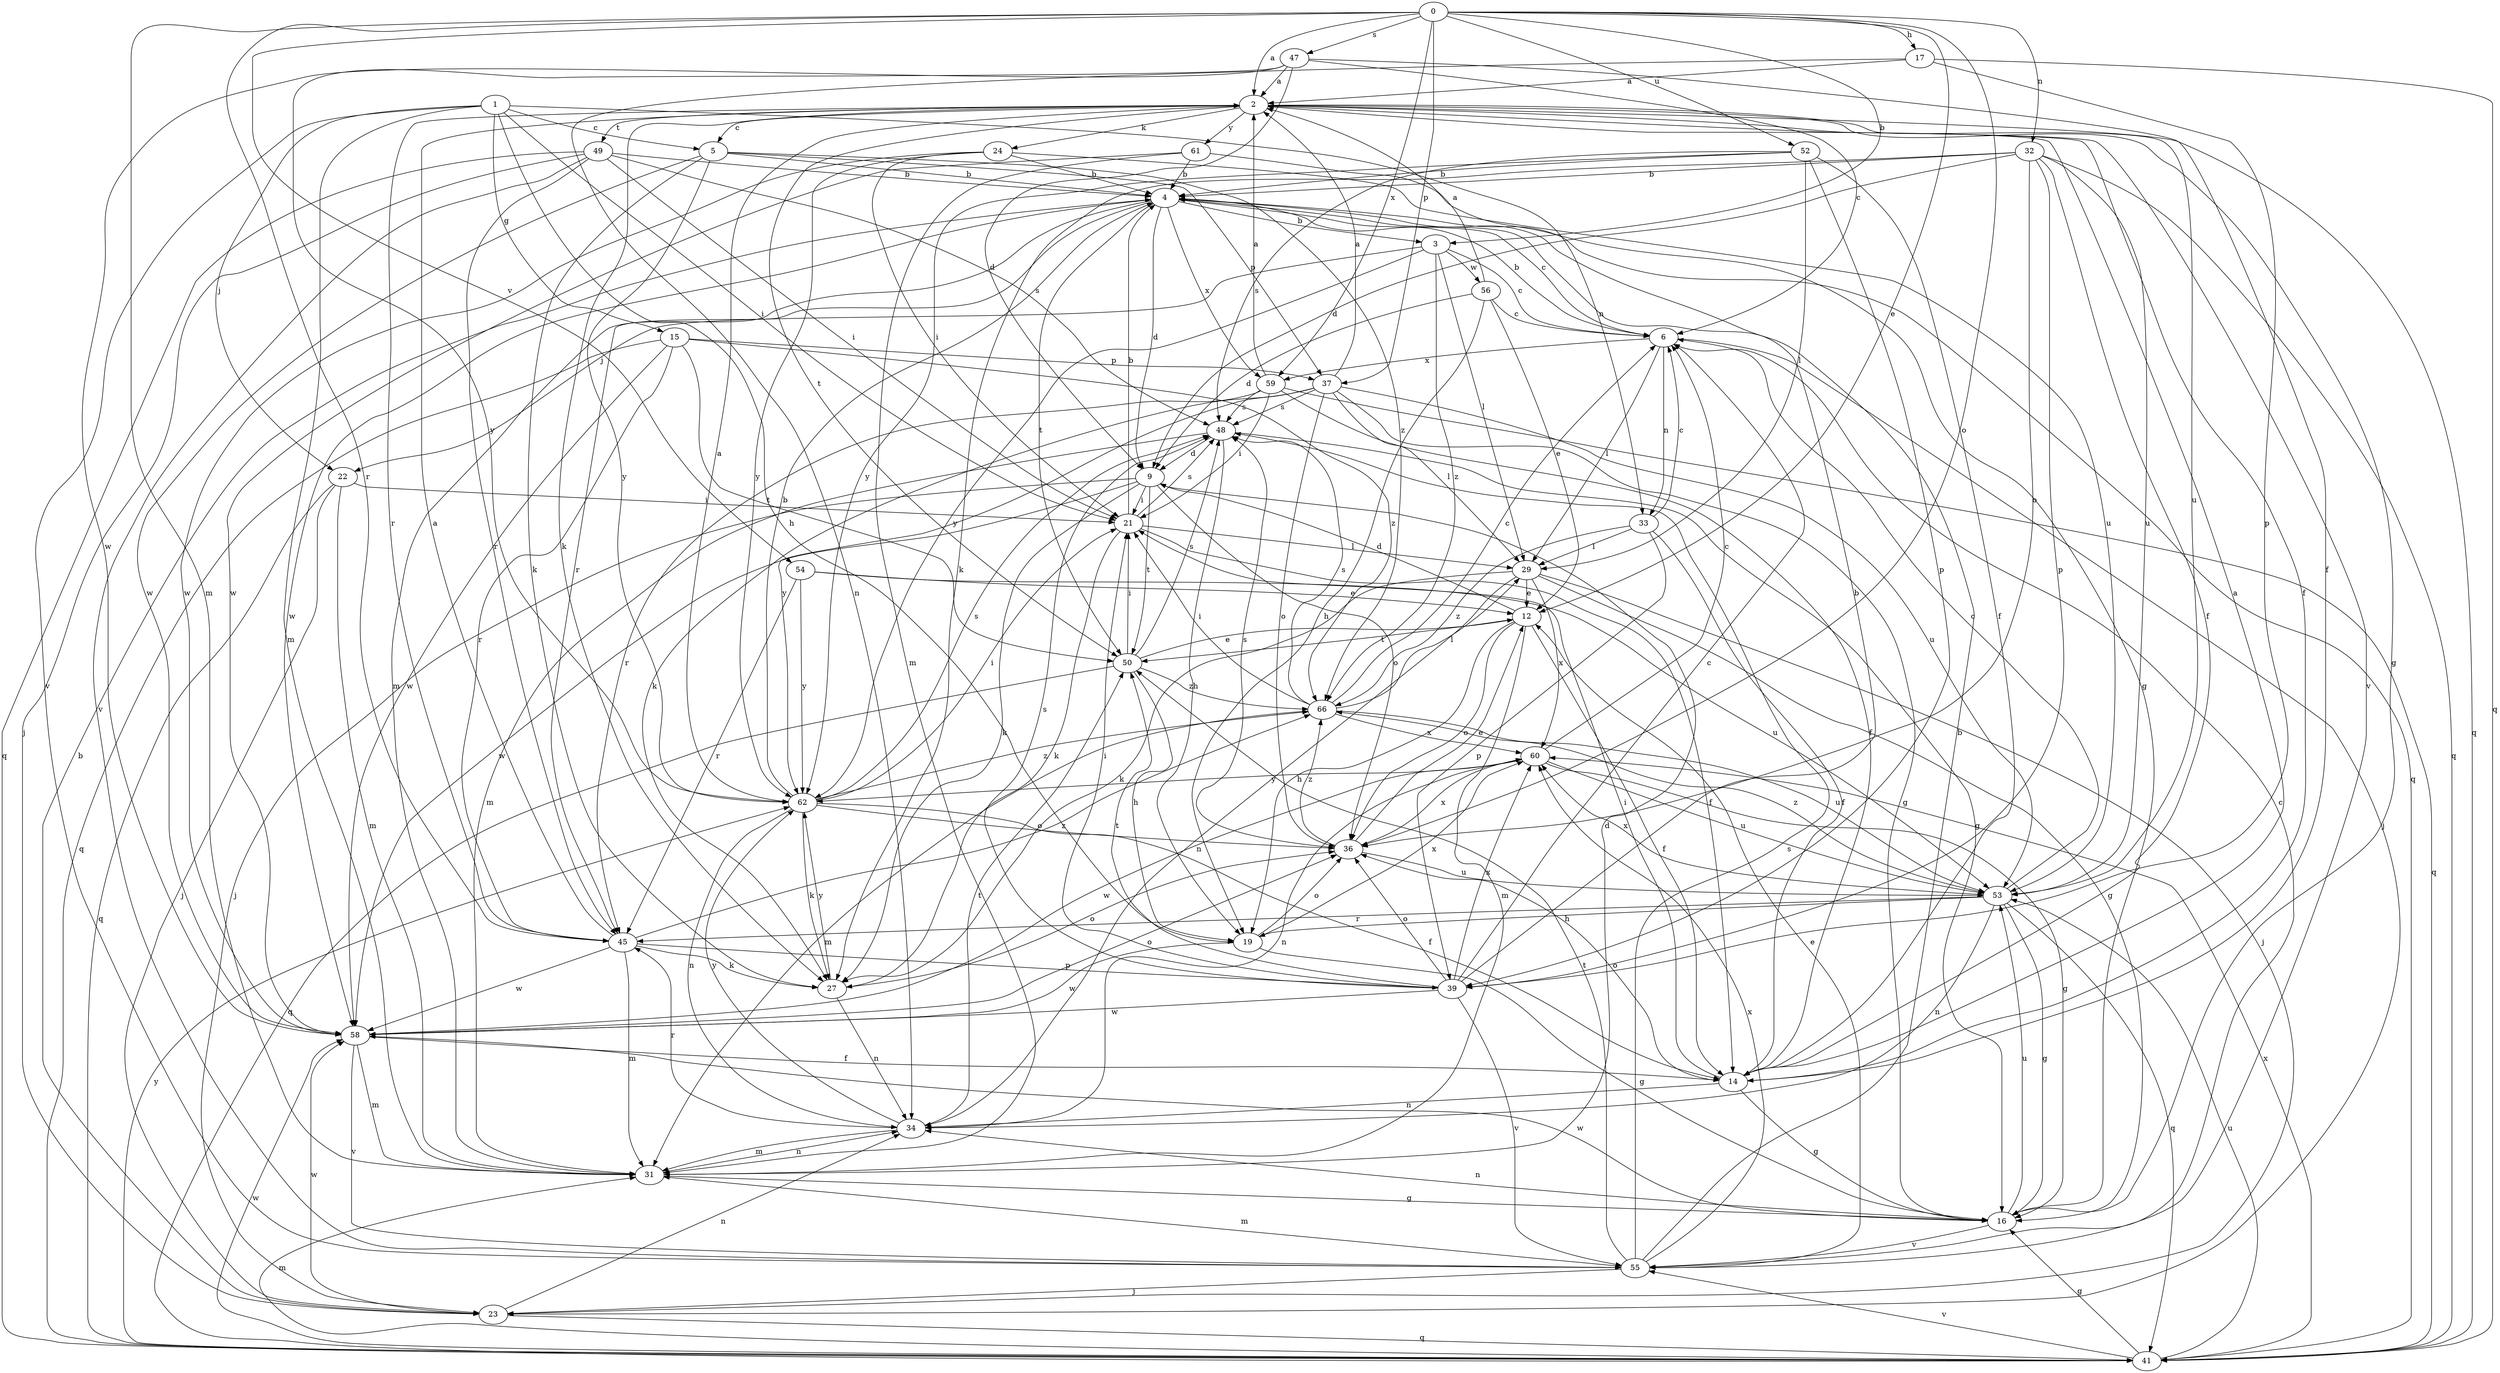 strict digraph  {
0;
1;
2;
3;
4;
5;
6;
9;
12;
14;
15;
16;
17;
19;
21;
22;
23;
24;
27;
29;
31;
32;
33;
34;
36;
37;
39;
41;
45;
47;
48;
49;
50;
52;
53;
54;
55;
56;
58;
59;
60;
61;
62;
66;
0 -> 2  [label=a];
0 -> 3  [label=b];
0 -> 12  [label=e];
0 -> 17  [label=h];
0 -> 31  [label=m];
0 -> 32  [label=n];
0 -> 36  [label=o];
0 -> 37  [label=p];
0 -> 45  [label=r];
0 -> 47  [label=s];
0 -> 52  [label=u];
0 -> 54  [label=v];
0 -> 59  [label=x];
1 -> 5  [label=c];
1 -> 15  [label=g];
1 -> 19  [label=h];
1 -> 21  [label=i];
1 -> 22  [label=j];
1 -> 31  [label=m];
1 -> 33  [label=n];
1 -> 55  [label=v];
2 -> 5  [label=c];
2 -> 14  [label=f];
2 -> 16  [label=g];
2 -> 24  [label=k];
2 -> 27  [label=k];
2 -> 41  [label=q];
2 -> 45  [label=r];
2 -> 49  [label=t];
2 -> 50  [label=t];
2 -> 53  [label=u];
2 -> 55  [label=v];
2 -> 61  [label=y];
3 -> 6  [label=c];
3 -> 22  [label=j];
3 -> 29  [label=l];
3 -> 56  [label=w];
3 -> 62  [label=y];
3 -> 66  [label=z];
4 -> 3  [label=b];
4 -> 6  [label=c];
4 -> 9  [label=d];
4 -> 31  [label=m];
4 -> 41  [label=q];
4 -> 45  [label=r];
4 -> 50  [label=t];
4 -> 58  [label=w];
4 -> 59  [label=x];
5 -> 4  [label=b];
5 -> 27  [label=k];
5 -> 37  [label=p];
5 -> 58  [label=w];
5 -> 62  [label=y];
5 -> 66  [label=z];
6 -> 4  [label=b];
6 -> 23  [label=j];
6 -> 29  [label=l];
6 -> 33  [label=n];
6 -> 59  [label=x];
9 -> 21  [label=i];
9 -> 23  [label=j];
9 -> 27  [label=k];
9 -> 36  [label=o];
9 -> 50  [label=t];
9 -> 58  [label=w];
12 -> 9  [label=d];
12 -> 14  [label=f];
12 -> 19  [label=h];
12 -> 31  [label=m];
12 -> 36  [label=o];
12 -> 50  [label=t];
14 -> 2  [label=a];
14 -> 16  [label=g];
14 -> 21  [label=i];
14 -> 34  [label=n];
14 -> 36  [label=o];
15 -> 37  [label=p];
15 -> 41  [label=q];
15 -> 45  [label=r];
15 -> 50  [label=t];
15 -> 58  [label=w];
15 -> 66  [label=z];
16 -> 34  [label=n];
16 -> 53  [label=u];
16 -> 55  [label=v];
16 -> 58  [label=w];
17 -> 2  [label=a];
17 -> 34  [label=n];
17 -> 39  [label=p];
17 -> 41  [label=q];
19 -> 16  [label=g];
19 -> 36  [label=o];
19 -> 58  [label=w];
19 -> 60  [label=x];
21 -> 4  [label=b];
21 -> 14  [label=f];
21 -> 27  [label=k];
21 -> 29  [label=l];
21 -> 48  [label=s];
22 -> 21  [label=i];
22 -> 23  [label=j];
22 -> 31  [label=m];
22 -> 41  [label=q];
23 -> 4  [label=b];
23 -> 34  [label=n];
23 -> 41  [label=q];
23 -> 58  [label=w];
24 -> 4  [label=b];
24 -> 21  [label=i];
24 -> 53  [label=u];
24 -> 58  [label=w];
24 -> 62  [label=y];
27 -> 34  [label=n];
27 -> 36  [label=o];
27 -> 62  [label=y];
29 -> 12  [label=e];
29 -> 16  [label=g];
29 -> 23  [label=j];
29 -> 27  [label=k];
29 -> 34  [label=n];
29 -> 60  [label=x];
31 -> 9  [label=d];
31 -> 16  [label=g];
31 -> 34  [label=n];
32 -> 4  [label=b];
32 -> 9  [label=d];
32 -> 14  [label=f];
32 -> 27  [label=k];
32 -> 36  [label=o];
32 -> 39  [label=p];
32 -> 41  [label=q];
32 -> 53  [label=u];
33 -> 6  [label=c];
33 -> 14  [label=f];
33 -> 29  [label=l];
33 -> 39  [label=p];
33 -> 66  [label=z];
34 -> 31  [label=m];
34 -> 45  [label=r];
34 -> 50  [label=t];
34 -> 62  [label=y];
36 -> 12  [label=e];
36 -> 48  [label=s];
36 -> 53  [label=u];
36 -> 60  [label=x];
36 -> 66  [label=z];
37 -> 2  [label=a];
37 -> 16  [label=g];
37 -> 27  [label=k];
37 -> 29  [label=l];
37 -> 36  [label=o];
37 -> 48  [label=s];
37 -> 53  [label=u];
37 -> 62  [label=y];
39 -> 4  [label=b];
39 -> 6  [label=c];
39 -> 21  [label=i];
39 -> 36  [label=o];
39 -> 48  [label=s];
39 -> 50  [label=t];
39 -> 55  [label=v];
39 -> 58  [label=w];
39 -> 60  [label=x];
41 -> 16  [label=g];
41 -> 31  [label=m];
41 -> 53  [label=u];
41 -> 55  [label=v];
41 -> 58  [label=w];
41 -> 60  [label=x];
41 -> 62  [label=y];
45 -> 2  [label=a];
45 -> 27  [label=k];
45 -> 31  [label=m];
45 -> 39  [label=p];
45 -> 58  [label=w];
45 -> 66  [label=z];
47 -> 2  [label=a];
47 -> 6  [label=c];
47 -> 9  [label=d];
47 -> 14  [label=f];
47 -> 58  [label=w];
47 -> 62  [label=y];
48 -> 9  [label=d];
48 -> 16  [label=g];
48 -> 19  [label=h];
48 -> 31  [label=m];
49 -> 4  [label=b];
49 -> 21  [label=i];
49 -> 23  [label=j];
49 -> 41  [label=q];
49 -> 45  [label=r];
49 -> 48  [label=s];
49 -> 55  [label=v];
50 -> 12  [label=e];
50 -> 19  [label=h];
50 -> 21  [label=i];
50 -> 41  [label=q];
50 -> 48  [label=s];
50 -> 66  [label=z];
52 -> 4  [label=b];
52 -> 14  [label=f];
52 -> 29  [label=l];
52 -> 39  [label=p];
52 -> 48  [label=s];
52 -> 62  [label=y];
53 -> 6  [label=c];
53 -> 16  [label=g];
53 -> 19  [label=h];
53 -> 34  [label=n];
53 -> 41  [label=q];
53 -> 45  [label=r];
53 -> 60  [label=x];
53 -> 66  [label=z];
54 -> 12  [label=e];
54 -> 45  [label=r];
54 -> 53  [label=u];
54 -> 62  [label=y];
55 -> 4  [label=b];
55 -> 6  [label=c];
55 -> 12  [label=e];
55 -> 23  [label=j];
55 -> 31  [label=m];
55 -> 48  [label=s];
55 -> 50  [label=t];
55 -> 60  [label=x];
56 -> 2  [label=a];
56 -> 6  [label=c];
56 -> 9  [label=d];
56 -> 12  [label=e];
56 -> 19  [label=h];
58 -> 14  [label=f];
58 -> 31  [label=m];
58 -> 36  [label=o];
58 -> 55  [label=v];
59 -> 2  [label=a];
59 -> 14  [label=f];
59 -> 21  [label=i];
59 -> 41  [label=q];
59 -> 45  [label=r];
59 -> 48  [label=s];
60 -> 6  [label=c];
60 -> 16  [label=g];
60 -> 34  [label=n];
60 -> 53  [label=u];
60 -> 58  [label=w];
60 -> 62  [label=y];
61 -> 4  [label=b];
61 -> 16  [label=g];
61 -> 31  [label=m];
61 -> 58  [label=w];
62 -> 2  [label=a];
62 -> 4  [label=b];
62 -> 14  [label=f];
62 -> 21  [label=i];
62 -> 27  [label=k];
62 -> 34  [label=n];
62 -> 36  [label=o];
62 -> 48  [label=s];
62 -> 66  [label=z];
66 -> 6  [label=c];
66 -> 21  [label=i];
66 -> 29  [label=l];
66 -> 31  [label=m];
66 -> 48  [label=s];
66 -> 53  [label=u];
66 -> 60  [label=x];
}
